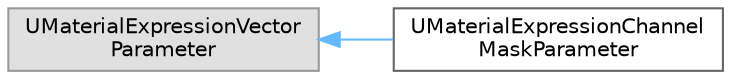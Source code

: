 digraph "Graphical Class Hierarchy"
{
 // INTERACTIVE_SVG=YES
 // LATEX_PDF_SIZE
  bgcolor="transparent";
  edge [fontname=Helvetica,fontsize=10,labelfontname=Helvetica,labelfontsize=10];
  node [fontname=Helvetica,fontsize=10,shape=box,height=0.2,width=0.4];
  rankdir="LR";
  Node0 [id="Node000000",label="UMaterialExpressionVector\lParameter",height=0.2,width=0.4,color="grey60", fillcolor="#E0E0E0", style="filled",tooltip=" "];
  Node0 -> Node1 [id="edge9813_Node000000_Node000001",dir="back",color="steelblue1",style="solid",tooltip=" "];
  Node1 [id="Node000001",label="UMaterialExpressionChannel\lMaskParameter",height=0.2,width=0.4,color="grey40", fillcolor="white", style="filled",URL="$d1/d78/classUMaterialExpressionChannelMaskParameter.html",tooltip=" "];
}
